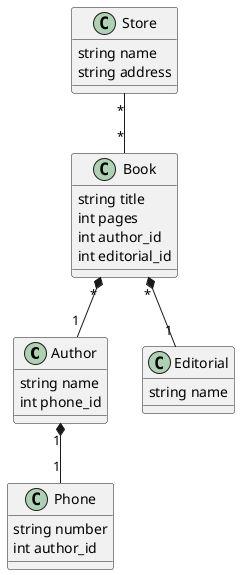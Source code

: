 @startuml
class Author{
    string name
    int phone_id
}

class Phone{
    string number
    int author_id
}

class Book{
    string title
    int pages
    int author_id
    int editorial_id
}
class Store{
    string name
    string address
}


class Editorial{
    string name
}

Author "1" *-- "1" Phone
Book "*" *-- "1" Author
Book "*" *-- "1" Editorial
Store "*" -- "*" Book
@enduml